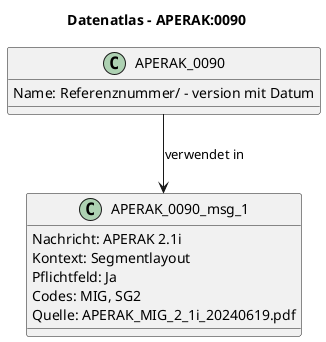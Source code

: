 @startuml
title Datenatlas – APERAK:0090
class APERAK_0090 {
  Name: Referenznummer/ - version mit Datum
}
class APERAK_0090_msg_1 {
  Nachricht: APERAK 2.1i
  Kontext: Segmentlayout
  Pflichtfeld: Ja
  Codes: MIG, SG2
  Quelle: APERAK_MIG_2_1i_20240619.pdf
}
APERAK_0090 --> APERAK_0090_msg_1 : verwendet in
@enduml